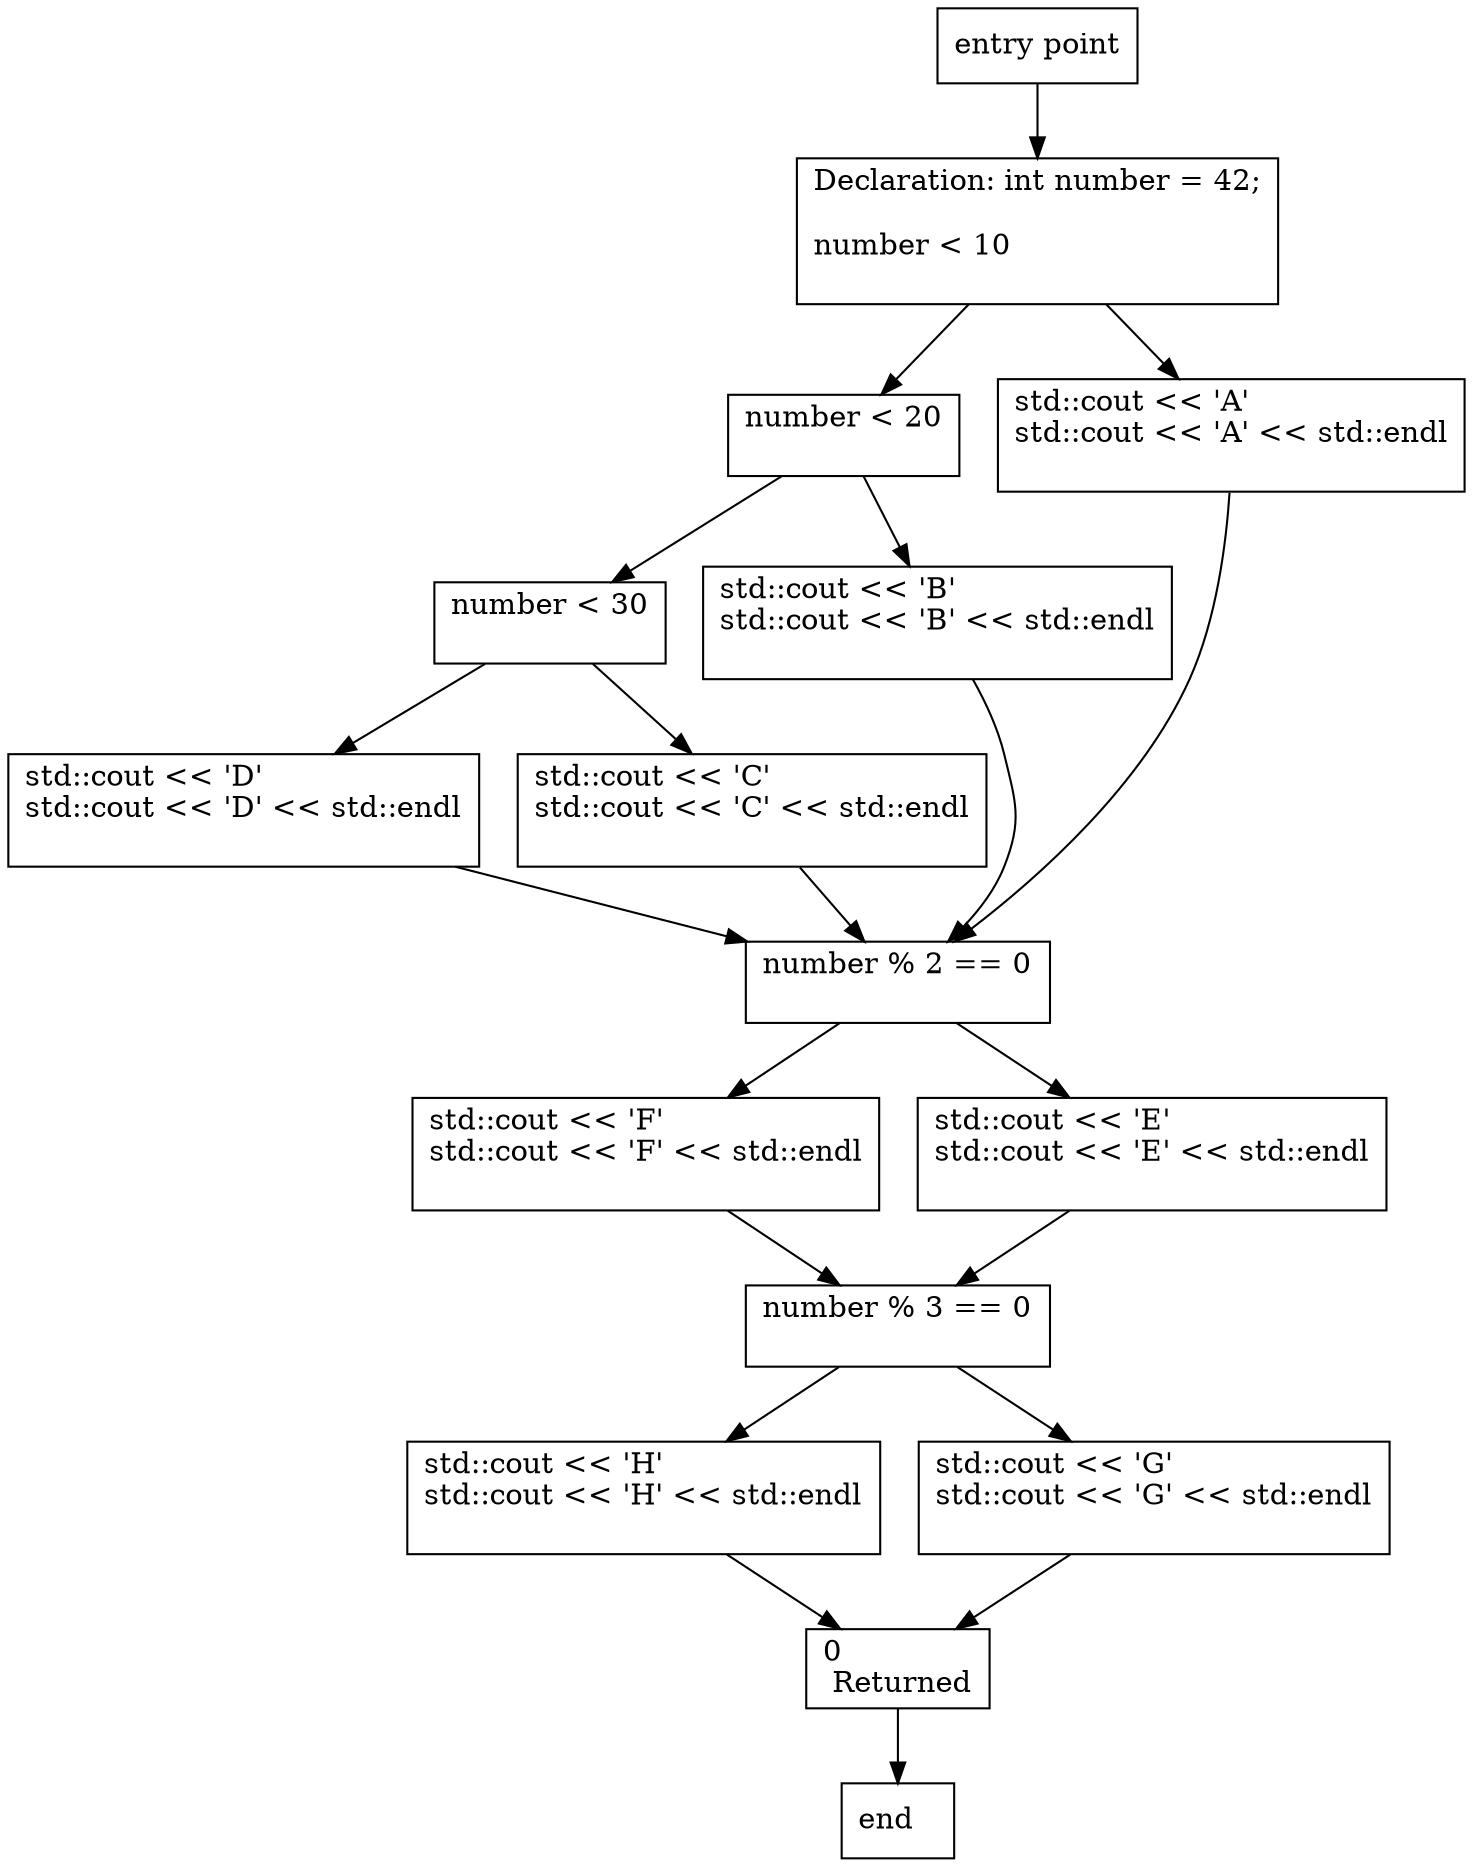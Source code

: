 digraph "main" {
  node [shape=rectangle];
  Block0 [label="end\l"];
  Block1 [label="0\l Returned\l"];
  Block2 [label="std::cout << 'H'\lstd::cout << 'H' << std::endl\l\l"];
  Block3 [label="std::cout << 'G'\lstd::cout << 'G' << std::endl\l\l"];
  Block4 [label="number % 3 == 0\l\l"];
  Block5 [label="std::cout << 'F'\lstd::cout << 'F' << std::endl\l\l"];
  Block6 [label="std::cout << 'E'\lstd::cout << 'E' << std::endl\l\l"];
  Block7 [label="number % 2 == 0\l\l"];
  Block8 [label="std::cout << 'D'\lstd::cout << 'D' << std::endl\l\l"];
  Block9 [label="std::cout << 'C'\lstd::cout << 'C' << std::endl\l\l"];
  Block10 [label="number < 30\l\l"];
  Block11 [label="std::cout << 'B'\lstd::cout << 'B' << std::endl\l\l"];
  Block12 [label="number < 20\l\l"];
  Block13 [label="std::cout << 'A'\lstd::cout << 'A' << std::endl\l\l"];
  Block14 [label="Declaration: int number = 42;
\lnumber < 10\l\l"];
  Block15 [label="entry point\l"];
  Block1 -> Block0;
  Block2 -> Block1;
  Block3 -> Block1;
  Block4 -> Block3;
  Block4 -> Block2;
  Block5 -> Block4;
  Block6 -> Block4;
  Block7 -> Block6;
  Block7 -> Block5;
  Block8 -> Block7;
  Block9 -> Block7;
  Block10 -> Block9;
  Block10 -> Block8;
  Block11 -> Block7;
  Block12 -> Block11;
  Block12 -> Block10;
  Block13 -> Block7;
  Block14 -> Block13;
  Block14 -> Block12;
  Block15 -> Block14;
}
